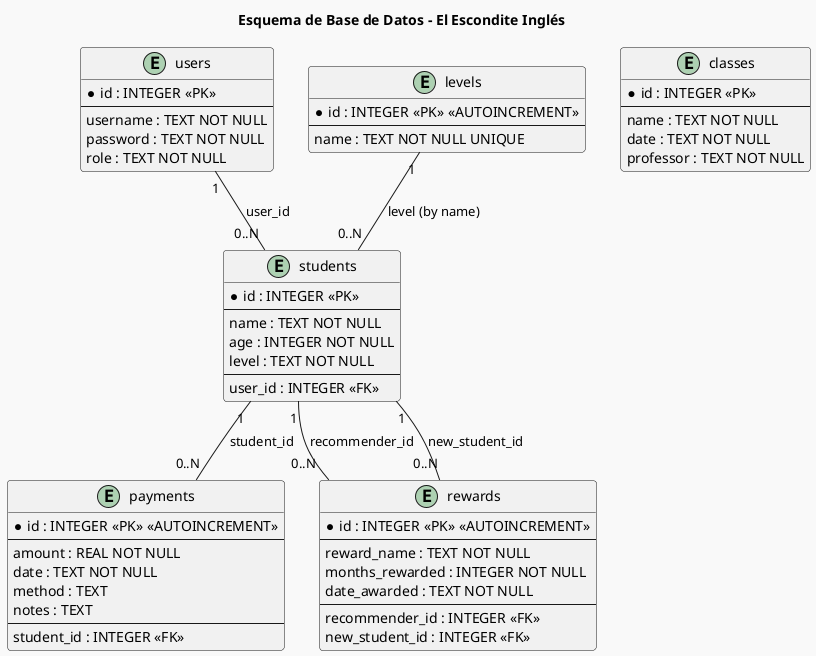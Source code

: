 @startuml
!theme mars

title Esquema de Base de Datos - El Escondite Inglés

entity "users" {
    *id : INTEGER <<PK>>
    --
    username : TEXT NOT NULL
    password : TEXT NOT NULL
    role : TEXT NOT NULL
}

entity "students" {
    *id : INTEGER <<PK>>
    --
    name : TEXT NOT NULL
    age : INTEGER NOT NULL
    level : TEXT NOT NULL
    --
    user_id : INTEGER <<FK>>
}

entity "levels" {
    *id : INTEGER <<PK>> <<AUTOINCREMENT>>
    --
    name : TEXT NOT NULL UNIQUE
}

entity "classes" {
    *id : INTEGER <<PK>>
    --
    name : TEXT NOT NULL
    date : TEXT NOT NULL
    professor : TEXT NOT NULL
}

entity "payments" {
    *id : INTEGER <<PK>> <<AUTOINCREMENT>>
    --
    amount : REAL NOT NULL
    date : TEXT NOT NULL
    method : TEXT
    notes : TEXT
    --
    student_id : INTEGER <<FK>>
}

entity "rewards" {
    *id : INTEGER <<PK>> <<AUTOINCREMENT>>
    --
    reward_name : TEXT NOT NULL
    months_rewarded : INTEGER NOT NULL
    date_awarded : TEXT NOT NULL
    --
    recommender_id : INTEGER <<FK>>
    new_student_id : INTEGER <<FK>>
}

' Relaciones
users "1" -- "0..N" students : user_id
students "1" -- "0..N" payments : student_id
students "1" -- "0..N" rewards : recommender_id
students "1" -- "0..N" rewards : new_student_id
' Asumo que "level" en students hace referencia al nombre de un nivel en la tabla levels
levels "1" -- "0..N" students : level (by name)

@enduml